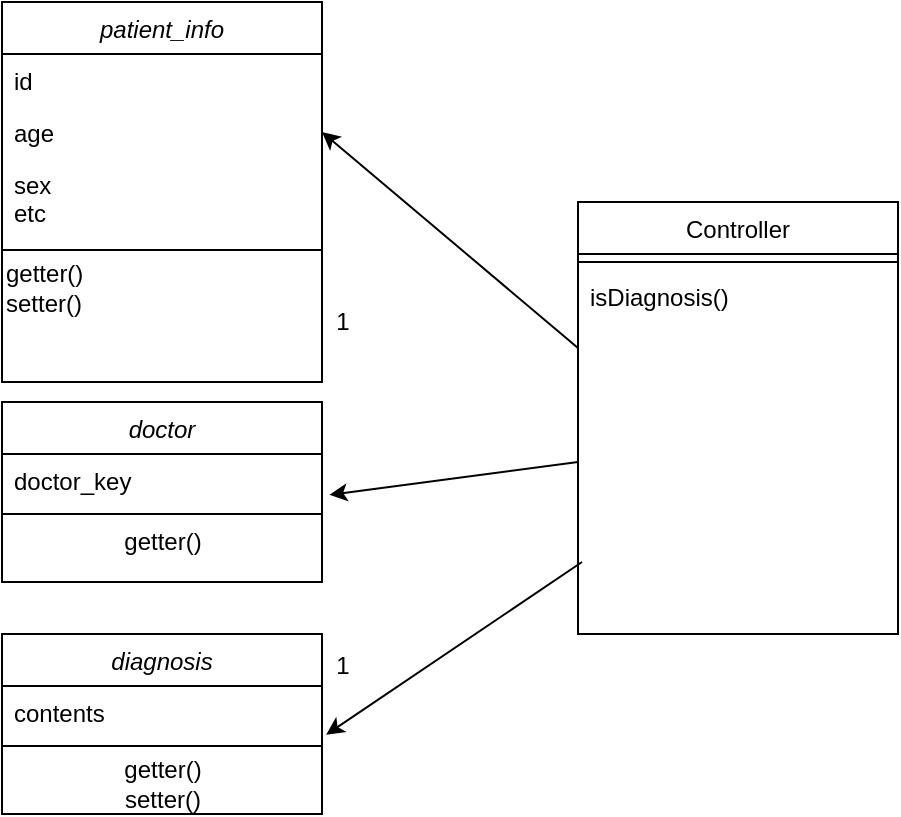 <mxfile version="14.6.13" type="device"><diagram id="C5RBs43oDa-KdzZeNtuy" name="Page-1"><mxGraphModel dx="896" dy="644" grid="1" gridSize="10" guides="1" tooltips="1" connect="1" arrows="1" fold="1" page="1" pageScale="1" pageWidth="827" pageHeight="1169" math="0" shadow="0"><root><mxCell id="WIyWlLk6GJQsqaUBKTNV-0"/><mxCell id="WIyWlLk6GJQsqaUBKTNV-1" parent="WIyWlLk6GJQsqaUBKTNV-0"/><mxCell id="zkfFHV4jXpPFQw0GAbJ--0" value="patient_info" style="swimlane;fontStyle=2;align=center;verticalAlign=top;childLayout=stackLayout;horizontal=1;startSize=26;horizontalStack=0;resizeParent=1;resizeLast=0;collapsible=1;marginBottom=0;rounded=0;shadow=0;strokeWidth=1;" parent="WIyWlLk6GJQsqaUBKTNV-1" vertex="1"><mxGeometry x="220" y="10" width="160" height="190" as="geometry"><mxRectangle x="230" y="140" width="160" height="26" as="alternateBounds"/></mxGeometry></mxCell><mxCell id="zkfFHV4jXpPFQw0GAbJ--1" value="id" style="text;align=left;verticalAlign=top;spacingLeft=4;spacingRight=4;overflow=hidden;rotatable=0;points=[[0,0.5],[1,0.5]];portConstraint=eastwest;" parent="zkfFHV4jXpPFQw0GAbJ--0" vertex="1"><mxGeometry y="26" width="160" height="26" as="geometry"/></mxCell><mxCell id="zkfFHV4jXpPFQw0GAbJ--2" value="age" style="text;align=left;verticalAlign=top;spacingLeft=4;spacingRight=4;overflow=hidden;rotatable=0;points=[[0,0.5],[1,0.5]];portConstraint=eastwest;rounded=0;shadow=0;html=0;" parent="zkfFHV4jXpPFQw0GAbJ--0" vertex="1"><mxGeometry y="52" width="160" height="26" as="geometry"/></mxCell><mxCell id="zkfFHV4jXpPFQw0GAbJ--3" value="sex&#10;etc" style="text;align=left;verticalAlign=top;spacingLeft=4;spacingRight=4;overflow=hidden;rotatable=0;points=[[0,0.5],[1,0.5]];portConstraint=eastwest;rounded=0;shadow=0;html=0;" parent="zkfFHV4jXpPFQw0GAbJ--0" vertex="1"><mxGeometry y="78" width="160" height="42" as="geometry"/></mxCell><mxCell id="zkfFHV4jXpPFQw0GAbJ--4" value="" style="line;html=1;strokeWidth=1;align=left;verticalAlign=middle;spacingTop=-1;spacingLeft=3;spacingRight=3;rotatable=0;labelPosition=right;points=[];portConstraint=eastwest;" parent="zkfFHV4jXpPFQw0GAbJ--0" vertex="1"><mxGeometry y="120" width="160" height="8" as="geometry"/></mxCell><mxCell id="udNkACUGD2D5u4o8P92O-0" value="getter()&lt;br&gt;setter()" style="text;html=1;align=left;verticalAlign=middle;resizable=0;points=[];autosize=1;strokeColor=none;" vertex="1" parent="zkfFHV4jXpPFQw0GAbJ--0"><mxGeometry y="128" width="160" height="30" as="geometry"/></mxCell><mxCell id="zkfFHV4jXpPFQw0GAbJ--17" value="Controller" style="swimlane;fontStyle=0;align=center;verticalAlign=top;childLayout=stackLayout;horizontal=1;startSize=26;horizontalStack=0;resizeParent=1;resizeLast=0;collapsible=1;marginBottom=0;rounded=0;shadow=0;strokeWidth=1;" parent="WIyWlLk6GJQsqaUBKTNV-1" vertex="1"><mxGeometry x="508" y="110" width="160" height="216" as="geometry"><mxRectangle x="550" y="140" width="160" height="26" as="alternateBounds"/></mxGeometry></mxCell><mxCell id="zkfFHV4jXpPFQw0GAbJ--23" value="" style="line;html=1;strokeWidth=1;align=left;verticalAlign=middle;spacingTop=-1;spacingLeft=3;spacingRight=3;rotatable=0;labelPosition=right;points=[];portConstraint=eastwest;" parent="zkfFHV4jXpPFQw0GAbJ--17" vertex="1"><mxGeometry y="26" width="160" height="8" as="geometry"/></mxCell><mxCell id="zkfFHV4jXpPFQw0GAbJ--24" value="isDiagnosis()" style="text;align=left;verticalAlign=top;spacingLeft=4;spacingRight=4;overflow=hidden;rotatable=0;points=[[0,0.5],[1,0.5]];portConstraint=eastwest;" parent="zkfFHV4jXpPFQw0GAbJ--17" vertex="1"><mxGeometry y="34" width="160" height="26" as="geometry"/></mxCell><mxCell id="zZSpVHE6aoIzB0PpgoAD-0" value="diagnosis" style="swimlane;fontStyle=2;align=center;verticalAlign=top;childLayout=stackLayout;horizontal=1;startSize=26;horizontalStack=0;resizeParent=1;resizeLast=0;collapsible=1;marginBottom=0;rounded=0;shadow=0;strokeWidth=1;" parent="WIyWlLk6GJQsqaUBKTNV-1" vertex="1"><mxGeometry x="220" y="326" width="160" height="90" as="geometry"><mxRectangle x="230" y="140" width="160" height="26" as="alternateBounds"/></mxGeometry></mxCell><mxCell id="zZSpVHE6aoIzB0PpgoAD-1" value="contents" style="text;align=left;verticalAlign=top;spacingLeft=4;spacingRight=4;overflow=hidden;rotatable=0;points=[[0,0.5],[1,0.5]];portConstraint=eastwest;" parent="zZSpVHE6aoIzB0PpgoAD-0" vertex="1"><mxGeometry y="26" width="160" height="26" as="geometry"/></mxCell><mxCell id="zZSpVHE6aoIzB0PpgoAD-4" value="" style="line;html=1;strokeWidth=1;align=left;verticalAlign=middle;spacingTop=-1;spacingLeft=3;spacingRight=3;rotatable=0;labelPosition=right;points=[];portConstraint=eastwest;" parent="zZSpVHE6aoIzB0PpgoAD-0" vertex="1"><mxGeometry y="52" width="160" height="8" as="geometry"/></mxCell><mxCell id="udNkACUGD2D5u4o8P92O-4" value="getter()&lt;br&gt;setter()" style="text;html=1;align=center;verticalAlign=middle;resizable=0;points=[];autosize=1;strokeColor=none;" vertex="1" parent="zZSpVHE6aoIzB0PpgoAD-0"><mxGeometry y="60" width="160" height="30" as="geometry"/></mxCell><mxCell id="CYN7Ov95AjFktz5RQXHU-3" value="" style="endArrow=classic;html=1;exitX=0;exitY=0.5;exitDx=0;exitDy=0;entryX=1;entryY=0.5;entryDx=0;entryDy=0;" parent="WIyWlLk6GJQsqaUBKTNV-1" target="zkfFHV4jXpPFQw0GAbJ--2" edge="1"><mxGeometry width="50" height="50" relative="1" as="geometry"><mxPoint x="508" y="183" as="sourcePoint"/><mxPoint x="440" y="270" as="targetPoint"/></mxGeometry></mxCell><mxCell id="CYN7Ov95AjFktz5RQXHU-4" value="" style="endArrow=classic;html=1;exitX=0;exitY=0.5;exitDx=0;exitDy=0;entryX=1.023;entryY=0.785;entryDx=0;entryDy=0;entryPerimeter=0;" parent="WIyWlLk6GJQsqaUBKTNV-1" target="xEsBQyMOeGPXwGzAOP5S-1" edge="1"><mxGeometry width="50" height="50" relative="1" as="geometry"><mxPoint x="508" y="240" as="sourcePoint"/><mxPoint x="380" y="342.392" as="targetPoint"/></mxGeometry></mxCell><mxCell id="CYN7Ov95AjFktz5RQXHU-5" value="1" style="text;html=1;align=center;verticalAlign=middle;resizable=0;points=[];autosize=1;strokeColor=none;" parent="WIyWlLk6GJQsqaUBKTNV-1" vertex="1"><mxGeometry x="380" y="160" width="20" height="20" as="geometry"/></mxCell><mxCell id="CYN7Ov95AjFktz5RQXHU-6" value="1" style="text;html=1;align=center;verticalAlign=middle;resizable=0;points=[];autosize=1;strokeColor=none;" parent="WIyWlLk6GJQsqaUBKTNV-1" vertex="1"><mxGeometry x="380" y="332" width="20" height="20" as="geometry"/></mxCell><mxCell id="xEsBQyMOeGPXwGzAOP5S-0" value="doctor" style="swimlane;fontStyle=2;align=center;verticalAlign=top;childLayout=stackLayout;horizontal=1;startSize=26;horizontalStack=0;resizeParent=1;resizeLast=0;collapsible=1;marginBottom=0;rounded=0;shadow=0;strokeWidth=1;" parent="WIyWlLk6GJQsqaUBKTNV-1" vertex="1"><mxGeometry x="220" y="210" width="160" height="90" as="geometry"><mxRectangle x="230" y="140" width="160" height="26" as="alternateBounds"/></mxGeometry></mxCell><mxCell id="xEsBQyMOeGPXwGzAOP5S-1" value="doctor_key" style="text;align=left;verticalAlign=top;spacingLeft=4;spacingRight=4;overflow=hidden;rotatable=0;points=[[0,0.5],[1,0.5]];portConstraint=eastwest;" parent="xEsBQyMOeGPXwGzAOP5S-0" vertex="1"><mxGeometry y="26" width="160" height="26" as="geometry"/></mxCell><mxCell id="xEsBQyMOeGPXwGzAOP5S-2" value="" style="line;html=1;strokeWidth=1;align=left;verticalAlign=middle;spacingTop=-1;spacingLeft=3;spacingRight=3;rotatable=0;labelPosition=right;points=[];portConstraint=eastwest;" parent="xEsBQyMOeGPXwGzAOP5S-0" vertex="1"><mxGeometry y="52" width="160" height="8" as="geometry"/></mxCell><mxCell id="udNkACUGD2D5u4o8P92O-3" value="getter()" style="text;html=1;align=center;verticalAlign=middle;resizable=0;points=[];autosize=1;strokeColor=none;" vertex="1" parent="xEsBQyMOeGPXwGzAOP5S-0"><mxGeometry y="60" width="160" height="20" as="geometry"/></mxCell><mxCell id="xEsBQyMOeGPXwGzAOP5S-3" value="" style="endArrow=classic;html=1;entryX=1.013;entryY=0.938;entryDx=0;entryDy=0;entryPerimeter=0;" parent="WIyWlLk6GJQsqaUBKTNV-1" target="zZSpVHE6aoIzB0PpgoAD-1" edge="1"><mxGeometry width="50" height="50" relative="1" as="geometry"><mxPoint x="510" y="290" as="sourcePoint"/><mxPoint x="403.68" y="346.41" as="targetPoint"/><Array as="points"/></mxGeometry></mxCell></root></mxGraphModel></diagram></mxfile>